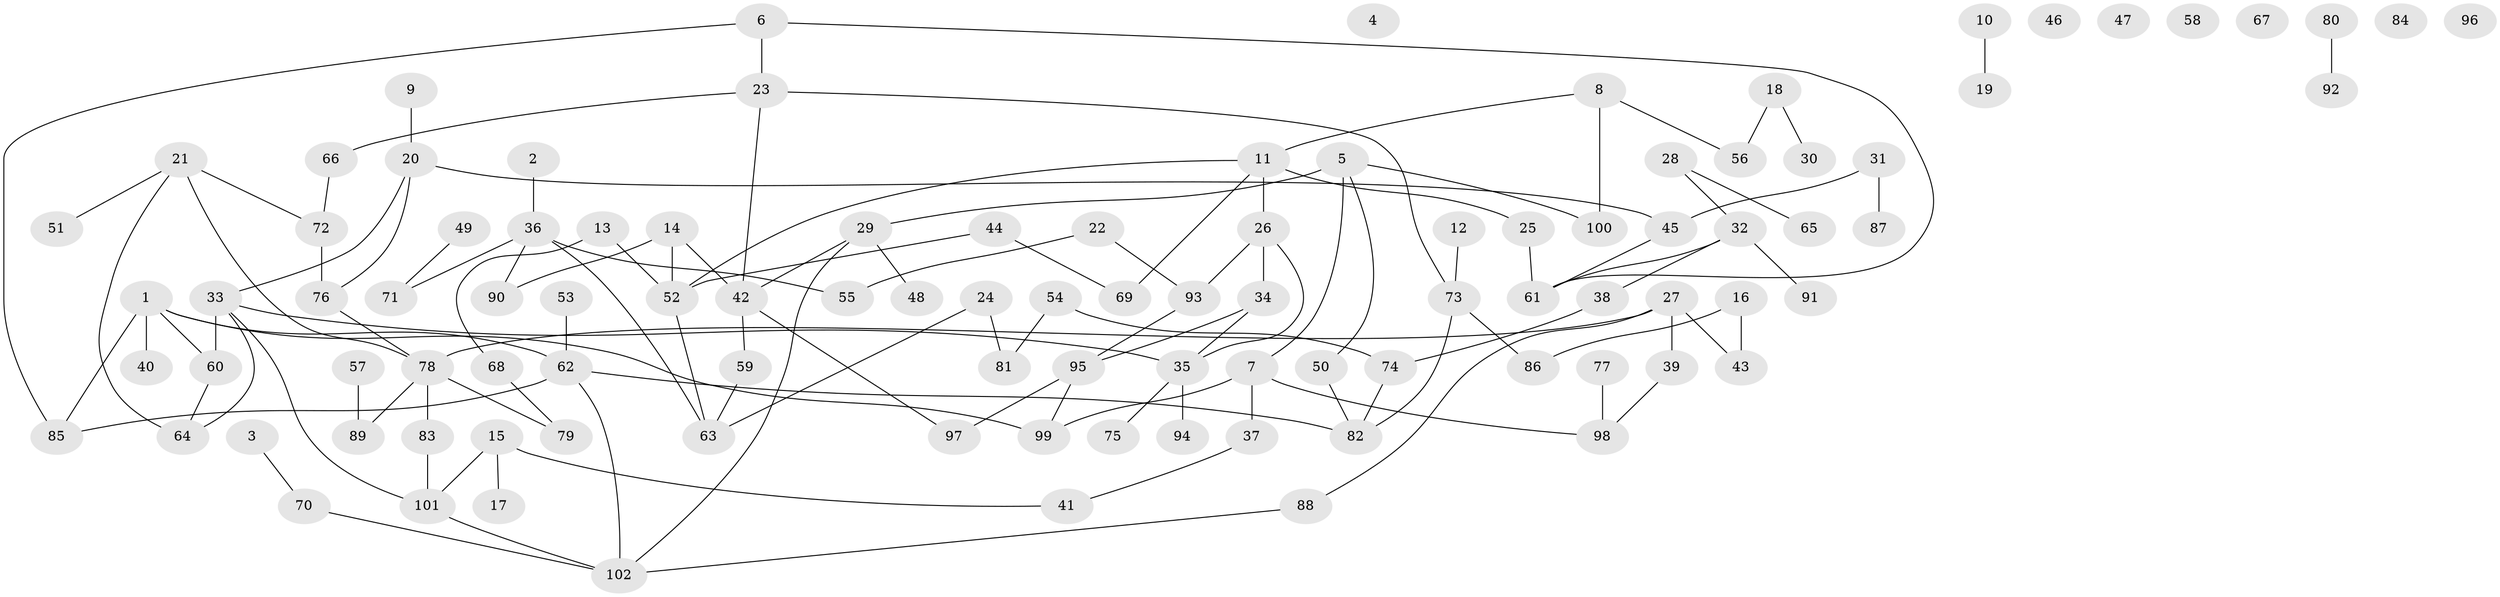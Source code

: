 // coarse degree distribution, {4: 0.15, 0: 0.225, 1: 0.275, 3: 0.1, 2: 0.125, 7: 0.05, 5: 0.025, 8: 0.025, 6: 0.025}
// Generated by graph-tools (version 1.1) at 2025/42/03/04/25 21:42:45]
// undirected, 102 vertices, 122 edges
graph export_dot {
graph [start="1"]
  node [color=gray90,style=filled];
  1;
  2;
  3;
  4;
  5;
  6;
  7;
  8;
  9;
  10;
  11;
  12;
  13;
  14;
  15;
  16;
  17;
  18;
  19;
  20;
  21;
  22;
  23;
  24;
  25;
  26;
  27;
  28;
  29;
  30;
  31;
  32;
  33;
  34;
  35;
  36;
  37;
  38;
  39;
  40;
  41;
  42;
  43;
  44;
  45;
  46;
  47;
  48;
  49;
  50;
  51;
  52;
  53;
  54;
  55;
  56;
  57;
  58;
  59;
  60;
  61;
  62;
  63;
  64;
  65;
  66;
  67;
  68;
  69;
  70;
  71;
  72;
  73;
  74;
  75;
  76;
  77;
  78;
  79;
  80;
  81;
  82;
  83;
  84;
  85;
  86;
  87;
  88;
  89;
  90;
  91;
  92;
  93;
  94;
  95;
  96;
  97;
  98;
  99;
  100;
  101;
  102;
  1 -- 40;
  1 -- 60;
  1 -- 62;
  1 -- 85;
  1 -- 99;
  2 -- 36;
  3 -- 70;
  5 -- 7;
  5 -- 29;
  5 -- 50;
  5 -- 100;
  6 -- 23;
  6 -- 61;
  6 -- 85;
  7 -- 37;
  7 -- 98;
  7 -- 99;
  8 -- 11;
  8 -- 56;
  8 -- 100;
  9 -- 20;
  10 -- 19;
  11 -- 25;
  11 -- 26;
  11 -- 52;
  11 -- 69;
  12 -- 73;
  13 -- 52;
  13 -- 68;
  14 -- 42;
  14 -- 52;
  14 -- 90;
  15 -- 17;
  15 -- 41;
  15 -- 101;
  16 -- 43;
  16 -- 86;
  18 -- 30;
  18 -- 56;
  20 -- 33;
  20 -- 45;
  20 -- 76;
  21 -- 51;
  21 -- 64;
  21 -- 72;
  21 -- 78;
  22 -- 55;
  22 -- 93;
  23 -- 42;
  23 -- 66;
  23 -- 73;
  24 -- 63;
  24 -- 81;
  25 -- 61;
  26 -- 34;
  26 -- 35;
  26 -- 93;
  27 -- 39;
  27 -- 43;
  27 -- 78;
  27 -- 88;
  28 -- 32;
  28 -- 65;
  29 -- 42;
  29 -- 48;
  29 -- 102;
  31 -- 45;
  31 -- 87;
  32 -- 38;
  32 -- 61;
  32 -- 91;
  33 -- 35;
  33 -- 60;
  33 -- 64;
  33 -- 101;
  34 -- 35;
  34 -- 95;
  35 -- 75;
  35 -- 94;
  36 -- 55;
  36 -- 63;
  36 -- 71;
  36 -- 90;
  37 -- 41;
  38 -- 74;
  39 -- 98;
  42 -- 59;
  42 -- 97;
  44 -- 52;
  44 -- 69;
  45 -- 61;
  49 -- 71;
  50 -- 82;
  52 -- 63;
  53 -- 62;
  54 -- 74;
  54 -- 81;
  57 -- 89;
  59 -- 63;
  60 -- 64;
  62 -- 82;
  62 -- 85;
  62 -- 102;
  66 -- 72;
  68 -- 79;
  70 -- 102;
  72 -- 76;
  73 -- 82;
  73 -- 86;
  74 -- 82;
  76 -- 78;
  77 -- 98;
  78 -- 79;
  78 -- 83;
  78 -- 89;
  80 -- 92;
  83 -- 101;
  88 -- 102;
  93 -- 95;
  95 -- 97;
  95 -- 99;
  101 -- 102;
}

